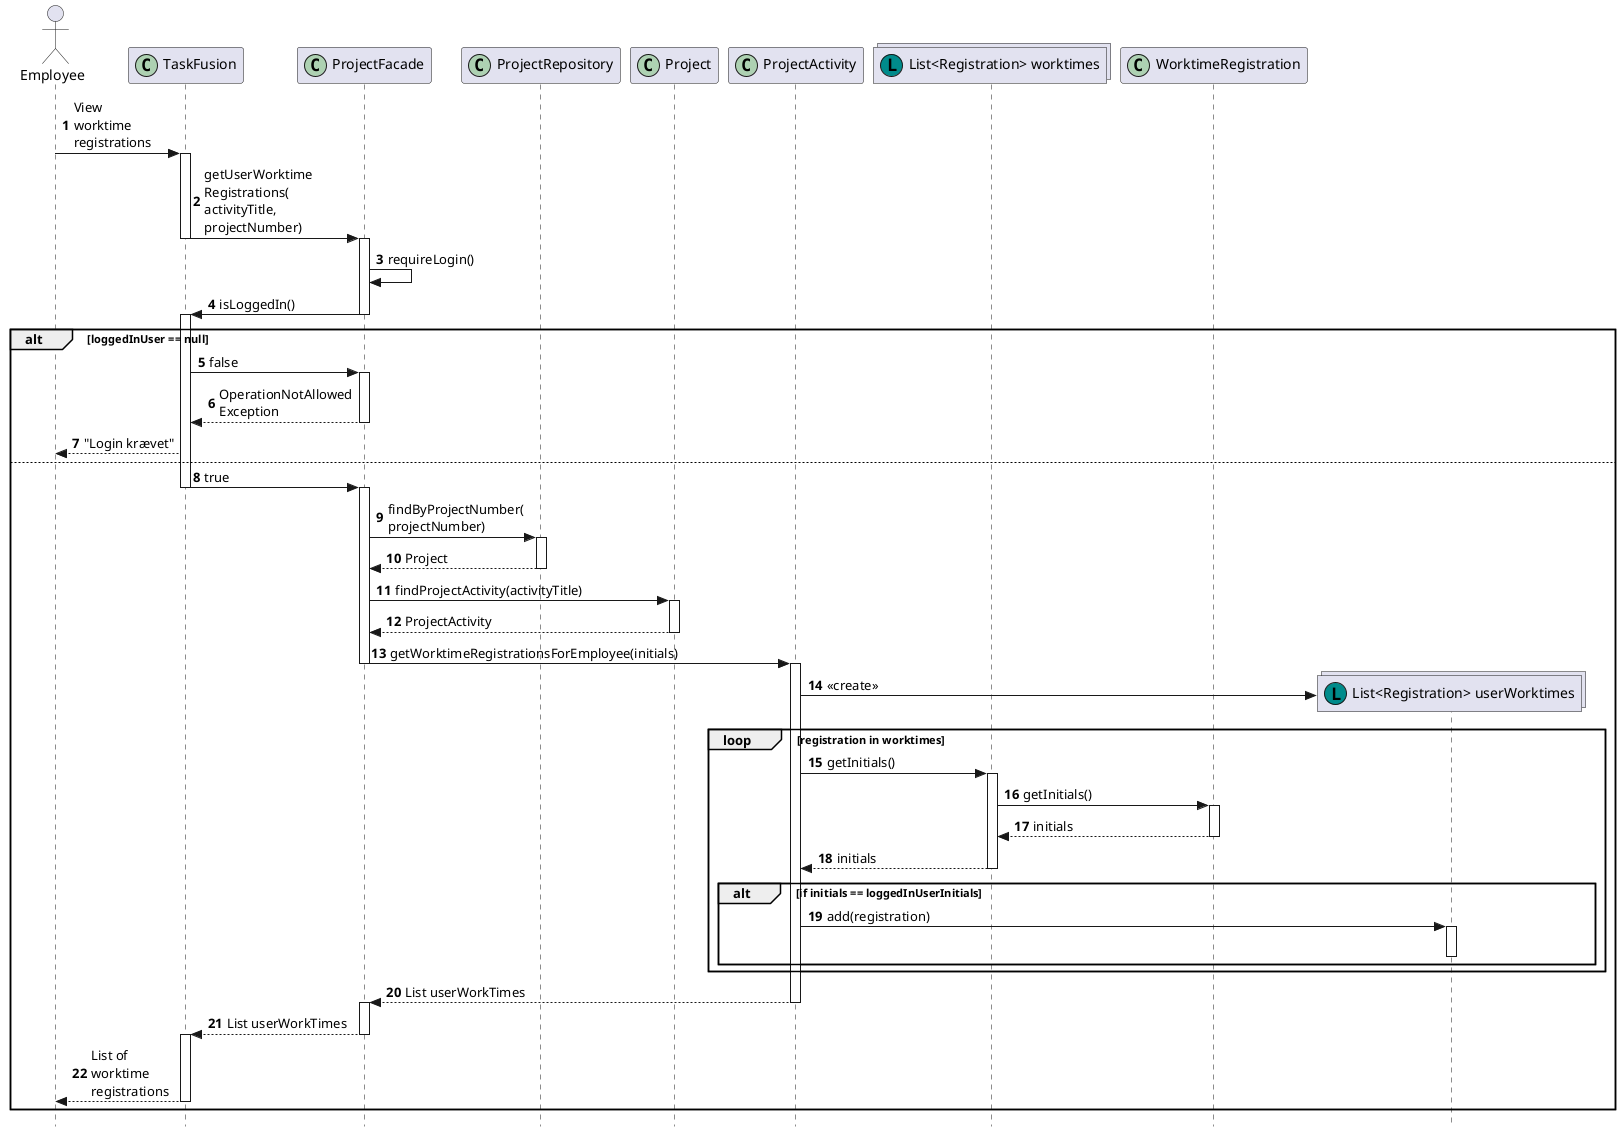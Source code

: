 @startuml seqViewWorktime
autonumber
hide footbox
skinparam style strictuml
hide unlinked
actor "Employee" as employee
participant "TaskFusion" as app << (C,#ADD1B2) >>
participant "ProjectFacade" as projectfacade << (C,#ADD1B2) >>
participant "ProjectRepository" as projectrepo << (C,#ADD1B2) >>
participant "Project" as project << (C,#ADD1B2) >>
participant "ProjectActivity" as projectactivity << (C,#ADD1B2) >>
collections "List<Registration> worktimes" as wts << (L, DarkCyan) >>
participant "WorktimeRegistration" as wt << (C,#ADD1B2) >>
collections "List<Registration> userWorktimes" as empwts << (L, DarkCyan) >>
employee -> app++: View\nworktime\nregistrations
app -> projectfacade--++: getUserWorktime\nRegistrations(\nactivityTitle,\nprojectNumber)
projectfacade -> projectfacade: requireLogin()
projectfacade -> app--++: isLoggedIn()
alt loggedInUser == null
    app -> projectfacade++: false
    projectfacade --> app--: OperationNotAllowed\nException
    app --> employee: "Login krævet"
else
    app -> projectfacade--++: true
    projectfacade -> projectrepo++: findByProjectNumber(\nprojectNumber)
    projectrepo --> projectfacade--: Project
    projectfacade -> project++: findProjectActivity(activityTitle)
    project --> projectfacade--: ProjectActivity
    projectfacade -> projectactivity--++: getWorktimeRegistrationsForEmployee(initials)
    projectactivity -> empwts**: <<create>>
    loop registration in worktimes
        projectactivity -> wts++: getInitials()
        wts -> wt++: getInitials()
        wt --> wts--: initials
        wts --> projectactivity--: initials
        alt if initials == loggedInUserInitials
            projectactivity -> empwts++: add(registration)
            deactivate empwts
        end
    end
    projectactivity --> projectfacade--++: List userWorkTimes
    projectfacade --> app--++: List userWorkTimes
    app --> employee --: List of\nworktime\nregistrations
end

@enduml